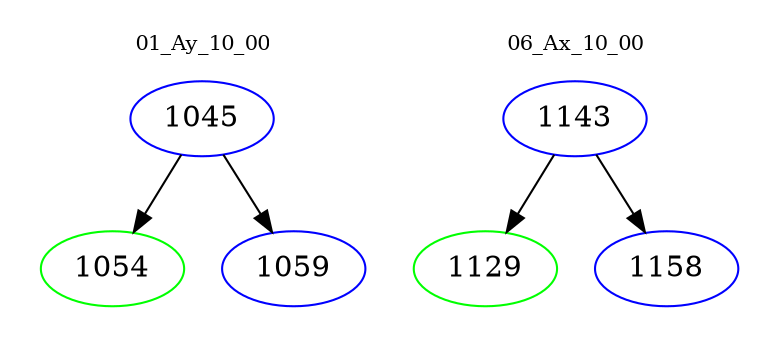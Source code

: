 digraph{
subgraph cluster_0 {
color = white
label = "01_Ay_10_00";
fontsize=10;
T0_1045 [label="1045", color="blue"]
T0_1045 -> T0_1054 [color="black"]
T0_1054 [label="1054", color="green"]
T0_1045 -> T0_1059 [color="black"]
T0_1059 [label="1059", color="blue"]
}
subgraph cluster_1 {
color = white
label = "06_Ax_10_00";
fontsize=10;
T1_1143 [label="1143", color="blue"]
T1_1143 -> T1_1129 [color="black"]
T1_1129 [label="1129", color="green"]
T1_1143 -> T1_1158 [color="black"]
T1_1158 [label="1158", color="blue"]
}
}
